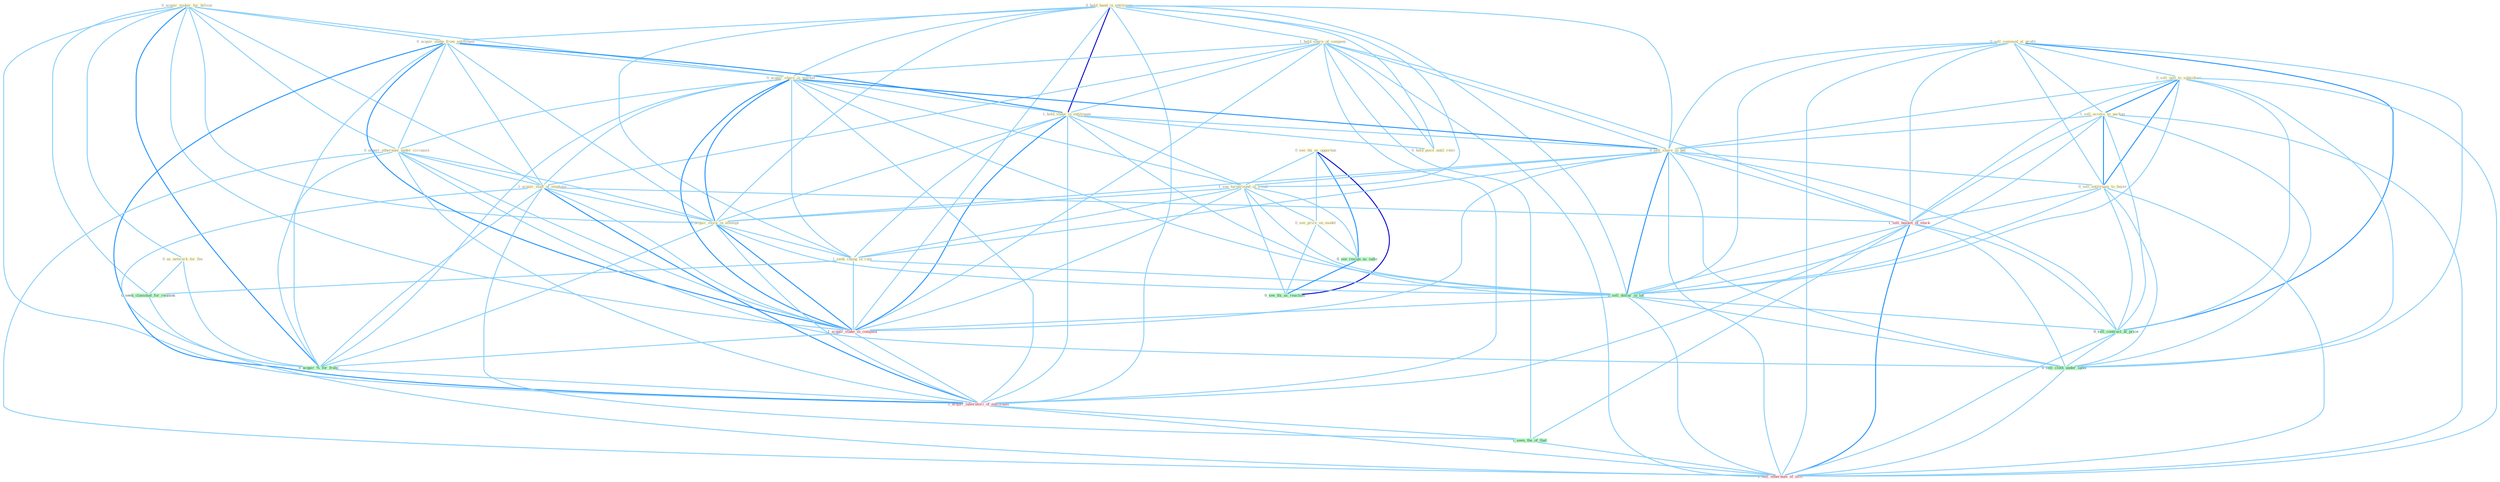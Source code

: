 Graph G{ 
    node
    [shape=polygon,style=filled,width=.5,height=.06,color="#BDFCC9",fixedsize=true,fontsize=4,
    fontcolor="#2f4f4f"];
    {node
    [color="#ffffe0", fontcolor="#8b7d6b"] "0_acquir_maker_for_billion " "0_sell_commod_at_profit " "0_hold_hand_in_entitynam " "0_acquir_stake_from_entitynam " "0_sell_unit_to_subsidiari " "0_see_thi_as_opportun " "1_hold_share_of_compani " "0_acquir_share_in_market " "1_hold_stake_in_entitynam " "1_sell_access_to_packag " "0_acquir_othernum_under_circumst " "0_sell_share_in_bet " "0_sell_entitynam_to_buyer " "1_acquir_staff_of_employe " "1_see_turnaround_in_trend " "0_see_price_on_model " "0_us_network_for_fee " "0_acquir_stock_in_attempt " "1_seek_chang_in_rule " "0_hold_posit_until_retir "}
{node [color="#fff0f5", fontcolor="#b22222"] "1_sell_basket_of_stock " "1_acquir_stake_in_compani " "1_acquir_laboratori_of_entitynam " "1_sell_othernum_of_offic "}
edge [color="#B0E2FF"];

	"0_acquir_maker_for_billion " -- "0_acquir_stake_from_entitynam " [w="1", color="#87cefa" ];
	"0_acquir_maker_for_billion " -- "0_acquir_share_in_market " [w="1", color="#87cefa" ];
	"0_acquir_maker_for_billion " -- "0_acquir_othernum_under_circumst " [w="1", color="#87cefa" ];
	"0_acquir_maker_for_billion " -- "1_acquir_staff_of_employe " [w="1", color="#87cefa" ];
	"0_acquir_maker_for_billion " -- "0_us_network_for_fee " [w="1", color="#87cefa" ];
	"0_acquir_maker_for_billion " -- "0_acquir_stock_in_attempt " [w="1", color="#87cefa" ];
	"0_acquir_maker_for_billion " -- "0_seek_classmat_for_reunion " [w="1", color="#87cefa" ];
	"0_acquir_maker_for_billion " -- "1_acquir_stake_in_compani " [w="1", color="#87cefa" ];
	"0_acquir_maker_for_billion " -- "0_acquir_%_for_franc " [w="2", color="#1e90ff" , len=0.8];
	"0_acquir_maker_for_billion " -- "1_acquir_laboratori_of_entitynam " [w="1", color="#87cefa" ];
	"0_sell_commod_at_profit " -- "0_sell_unit_to_subsidiari " [w="1", color="#87cefa" ];
	"0_sell_commod_at_profit " -- "1_sell_access_to_packag " [w="1", color="#87cefa" ];
	"0_sell_commod_at_profit " -- "0_sell_share_in_bet " [w="1", color="#87cefa" ];
	"0_sell_commod_at_profit " -- "0_sell_entitynam_to_buyer " [w="1", color="#87cefa" ];
	"0_sell_commod_at_profit " -- "1_sell_basket_of_stock " [w="1", color="#87cefa" ];
	"0_sell_commod_at_profit " -- "0_sell_dollar_in_lot " [w="1", color="#87cefa" ];
	"0_sell_commod_at_profit " -- "0_sell_contract_at_price " [w="2", color="#1e90ff" , len=0.8];
	"0_sell_commod_at_profit " -- "0_sell_cloth_under_label " [w="1", color="#87cefa" ];
	"0_sell_commod_at_profit " -- "1_sell_othernum_of_offic " [w="1", color="#87cefa" ];
	"0_hold_hand_in_entitynam " -- "0_acquir_stake_from_entitynam " [w="1", color="#87cefa" ];
	"0_hold_hand_in_entitynam " -- "1_hold_share_of_compani " [w="1", color="#87cefa" ];
	"0_hold_hand_in_entitynam " -- "0_acquir_share_in_market " [w="1", color="#87cefa" ];
	"0_hold_hand_in_entitynam " -- "1_hold_stake_in_entitynam " [w="3", color="#0000cd" , len=0.6];
	"0_hold_hand_in_entitynam " -- "0_sell_share_in_bet " [w="1", color="#87cefa" ];
	"0_hold_hand_in_entitynam " -- "1_see_turnaround_in_trend " [w="1", color="#87cefa" ];
	"0_hold_hand_in_entitynam " -- "0_acquir_stock_in_attempt " [w="1", color="#87cefa" ];
	"0_hold_hand_in_entitynam " -- "1_seek_chang_in_rule " [w="1", color="#87cefa" ];
	"0_hold_hand_in_entitynam " -- "0_hold_posit_until_retir " [w="1", color="#87cefa" ];
	"0_hold_hand_in_entitynam " -- "0_sell_dollar_in_lot " [w="1", color="#87cefa" ];
	"0_hold_hand_in_entitynam " -- "1_acquir_stake_in_compani " [w="1", color="#87cefa" ];
	"0_hold_hand_in_entitynam " -- "1_acquir_laboratori_of_entitynam " [w="1", color="#87cefa" ];
	"0_acquir_stake_from_entitynam " -- "0_acquir_share_in_market " [w="1", color="#87cefa" ];
	"0_acquir_stake_from_entitynam " -- "1_hold_stake_in_entitynam " [w="2", color="#1e90ff" , len=0.8];
	"0_acquir_stake_from_entitynam " -- "0_acquir_othernum_under_circumst " [w="1", color="#87cefa" ];
	"0_acquir_stake_from_entitynam " -- "1_acquir_staff_of_employe " [w="1", color="#87cefa" ];
	"0_acquir_stake_from_entitynam " -- "0_acquir_stock_in_attempt " [w="1", color="#87cefa" ];
	"0_acquir_stake_from_entitynam " -- "1_acquir_stake_in_compani " [w="2", color="#1e90ff" , len=0.8];
	"0_acquir_stake_from_entitynam " -- "0_acquir_%_for_franc " [w="1", color="#87cefa" ];
	"0_acquir_stake_from_entitynam " -- "1_acquir_laboratori_of_entitynam " [w="2", color="#1e90ff" , len=0.8];
	"0_sell_unit_to_subsidiari " -- "1_sell_access_to_packag " [w="2", color="#1e90ff" , len=0.8];
	"0_sell_unit_to_subsidiari " -- "0_sell_share_in_bet " [w="1", color="#87cefa" ];
	"0_sell_unit_to_subsidiari " -- "0_sell_entitynam_to_buyer " [w="2", color="#1e90ff" , len=0.8];
	"0_sell_unit_to_subsidiari " -- "1_sell_basket_of_stock " [w="1", color="#87cefa" ];
	"0_sell_unit_to_subsidiari " -- "0_sell_dollar_in_lot " [w="1", color="#87cefa" ];
	"0_sell_unit_to_subsidiari " -- "0_sell_contract_at_price " [w="1", color="#87cefa" ];
	"0_sell_unit_to_subsidiari " -- "0_sell_cloth_under_label " [w="1", color="#87cefa" ];
	"0_sell_unit_to_subsidiari " -- "1_sell_othernum_of_offic " [w="1", color="#87cefa" ];
	"0_see_thi_as_opportun " -- "1_see_turnaround_in_trend " [w="1", color="#87cefa" ];
	"0_see_thi_as_opportun " -- "0_see_price_on_model " [w="1", color="#87cefa" ];
	"0_see_thi_as_opportun " -- "0_see_resign_as_indic " [w="2", color="#1e90ff" , len=0.8];
	"0_see_thi_as_opportun " -- "0_see_thi_as_reaction " [w="3", color="#0000cd" , len=0.6];
	"1_hold_share_of_compani " -- "0_acquir_share_in_market " [w="1", color="#87cefa" ];
	"1_hold_share_of_compani " -- "1_hold_stake_in_entitynam " [w="1", color="#87cefa" ];
	"1_hold_share_of_compani " -- "0_sell_share_in_bet " [w="1", color="#87cefa" ];
	"1_hold_share_of_compani " -- "1_acquir_staff_of_employe " [w="1", color="#87cefa" ];
	"1_hold_share_of_compani " -- "0_hold_posit_until_retir " [w="1", color="#87cefa" ];
	"1_hold_share_of_compani " -- "1_sell_basket_of_stock " [w="1", color="#87cefa" ];
	"1_hold_share_of_compani " -- "1_acquir_stake_in_compani " [w="1", color="#87cefa" ];
	"1_hold_share_of_compani " -- "1_acquir_laboratori_of_entitynam " [w="1", color="#87cefa" ];
	"1_hold_share_of_compani " -- "1_seen_the_of_that " [w="1", color="#87cefa" ];
	"1_hold_share_of_compani " -- "1_sell_othernum_of_offic " [w="1", color="#87cefa" ];
	"0_acquir_share_in_market " -- "1_hold_stake_in_entitynam " [w="1", color="#87cefa" ];
	"0_acquir_share_in_market " -- "0_acquir_othernum_under_circumst " [w="1", color="#87cefa" ];
	"0_acquir_share_in_market " -- "0_sell_share_in_bet " [w="2", color="#1e90ff" , len=0.8];
	"0_acquir_share_in_market " -- "1_acquir_staff_of_employe " [w="1", color="#87cefa" ];
	"0_acquir_share_in_market " -- "1_see_turnaround_in_trend " [w="1", color="#87cefa" ];
	"0_acquir_share_in_market " -- "0_acquir_stock_in_attempt " [w="2", color="#1e90ff" , len=0.8];
	"0_acquir_share_in_market " -- "1_seek_chang_in_rule " [w="1", color="#87cefa" ];
	"0_acquir_share_in_market " -- "0_sell_dollar_in_lot " [w="1", color="#87cefa" ];
	"0_acquir_share_in_market " -- "1_acquir_stake_in_compani " [w="2", color="#1e90ff" , len=0.8];
	"0_acquir_share_in_market " -- "0_acquir_%_for_franc " [w="1", color="#87cefa" ];
	"0_acquir_share_in_market " -- "1_acquir_laboratori_of_entitynam " [w="1", color="#87cefa" ];
	"1_hold_stake_in_entitynam " -- "0_sell_share_in_bet " [w="1", color="#87cefa" ];
	"1_hold_stake_in_entitynam " -- "1_see_turnaround_in_trend " [w="1", color="#87cefa" ];
	"1_hold_stake_in_entitynam " -- "0_acquir_stock_in_attempt " [w="1", color="#87cefa" ];
	"1_hold_stake_in_entitynam " -- "1_seek_chang_in_rule " [w="1", color="#87cefa" ];
	"1_hold_stake_in_entitynam " -- "0_hold_posit_until_retir " [w="1", color="#87cefa" ];
	"1_hold_stake_in_entitynam " -- "0_sell_dollar_in_lot " [w="1", color="#87cefa" ];
	"1_hold_stake_in_entitynam " -- "1_acquir_stake_in_compani " [w="2", color="#1e90ff" , len=0.8];
	"1_hold_stake_in_entitynam " -- "1_acquir_laboratori_of_entitynam " [w="1", color="#87cefa" ];
	"1_sell_access_to_packag " -- "0_sell_share_in_bet " [w="1", color="#87cefa" ];
	"1_sell_access_to_packag " -- "0_sell_entitynam_to_buyer " [w="2", color="#1e90ff" , len=0.8];
	"1_sell_access_to_packag " -- "1_sell_basket_of_stock " [w="1", color="#87cefa" ];
	"1_sell_access_to_packag " -- "0_sell_dollar_in_lot " [w="1", color="#87cefa" ];
	"1_sell_access_to_packag " -- "0_sell_contract_at_price " [w="1", color="#87cefa" ];
	"1_sell_access_to_packag " -- "0_sell_cloth_under_label " [w="1", color="#87cefa" ];
	"1_sell_access_to_packag " -- "1_sell_othernum_of_offic " [w="1", color="#87cefa" ];
	"0_acquir_othernum_under_circumst " -- "1_acquir_staff_of_employe " [w="1", color="#87cefa" ];
	"0_acquir_othernum_under_circumst " -- "0_acquir_stock_in_attempt " [w="1", color="#87cefa" ];
	"0_acquir_othernum_under_circumst " -- "1_acquir_stake_in_compani " [w="1", color="#87cefa" ];
	"0_acquir_othernum_under_circumst " -- "0_acquir_%_for_franc " [w="1", color="#87cefa" ];
	"0_acquir_othernum_under_circumst " -- "1_acquir_laboratori_of_entitynam " [w="1", color="#87cefa" ];
	"0_acquir_othernum_under_circumst " -- "0_sell_cloth_under_label " [w="1", color="#87cefa" ];
	"0_acquir_othernum_under_circumst " -- "1_sell_othernum_of_offic " [w="1", color="#87cefa" ];
	"0_sell_share_in_bet " -- "0_sell_entitynam_to_buyer " [w="1", color="#87cefa" ];
	"0_sell_share_in_bet " -- "1_see_turnaround_in_trend " [w="1", color="#87cefa" ];
	"0_sell_share_in_bet " -- "0_acquir_stock_in_attempt " [w="1", color="#87cefa" ];
	"0_sell_share_in_bet " -- "1_seek_chang_in_rule " [w="1", color="#87cefa" ];
	"0_sell_share_in_bet " -- "1_sell_basket_of_stock " [w="1", color="#87cefa" ];
	"0_sell_share_in_bet " -- "0_sell_dollar_in_lot " [w="2", color="#1e90ff" , len=0.8];
	"0_sell_share_in_bet " -- "1_acquir_stake_in_compani " [w="1", color="#87cefa" ];
	"0_sell_share_in_bet " -- "0_sell_contract_at_price " [w="1", color="#87cefa" ];
	"0_sell_share_in_bet " -- "0_sell_cloth_under_label " [w="1", color="#87cefa" ];
	"0_sell_share_in_bet " -- "1_sell_othernum_of_offic " [w="1", color="#87cefa" ];
	"0_sell_entitynam_to_buyer " -- "1_sell_basket_of_stock " [w="1", color="#87cefa" ];
	"0_sell_entitynam_to_buyer " -- "0_sell_dollar_in_lot " [w="1", color="#87cefa" ];
	"0_sell_entitynam_to_buyer " -- "0_sell_contract_at_price " [w="1", color="#87cefa" ];
	"0_sell_entitynam_to_buyer " -- "0_sell_cloth_under_label " [w="1", color="#87cefa" ];
	"0_sell_entitynam_to_buyer " -- "1_sell_othernum_of_offic " [w="1", color="#87cefa" ];
	"1_acquir_staff_of_employe " -- "0_acquir_stock_in_attempt " [w="1", color="#87cefa" ];
	"1_acquir_staff_of_employe " -- "1_sell_basket_of_stock " [w="1", color="#87cefa" ];
	"1_acquir_staff_of_employe " -- "1_acquir_stake_in_compani " [w="1", color="#87cefa" ];
	"1_acquir_staff_of_employe " -- "0_acquir_%_for_franc " [w="1", color="#87cefa" ];
	"1_acquir_staff_of_employe " -- "1_acquir_laboratori_of_entitynam " [w="2", color="#1e90ff" , len=0.8];
	"1_acquir_staff_of_employe " -- "1_seen_the_of_that " [w="1", color="#87cefa" ];
	"1_acquir_staff_of_employe " -- "1_sell_othernum_of_offic " [w="1", color="#87cefa" ];
	"1_see_turnaround_in_trend " -- "0_see_price_on_model " [w="1", color="#87cefa" ];
	"1_see_turnaround_in_trend " -- "0_acquir_stock_in_attempt " [w="1", color="#87cefa" ];
	"1_see_turnaround_in_trend " -- "1_seek_chang_in_rule " [w="1", color="#87cefa" ];
	"1_see_turnaround_in_trend " -- "0_sell_dollar_in_lot " [w="1", color="#87cefa" ];
	"1_see_turnaround_in_trend " -- "0_see_resign_as_indic " [w="1", color="#87cefa" ];
	"1_see_turnaround_in_trend " -- "1_acquir_stake_in_compani " [w="1", color="#87cefa" ];
	"1_see_turnaround_in_trend " -- "0_see_thi_as_reaction " [w="1", color="#87cefa" ];
	"0_see_price_on_model " -- "0_see_resign_as_indic " [w="1", color="#87cefa" ];
	"0_see_price_on_model " -- "0_see_thi_as_reaction " [w="1", color="#87cefa" ];
	"0_us_network_for_fee " -- "0_seek_classmat_for_reunion " [w="1", color="#87cefa" ];
	"0_us_network_for_fee " -- "0_acquir_%_for_franc " [w="1", color="#87cefa" ];
	"0_acquir_stock_in_attempt " -- "1_seek_chang_in_rule " [w="1", color="#87cefa" ];
	"0_acquir_stock_in_attempt " -- "0_sell_dollar_in_lot " [w="1", color="#87cefa" ];
	"0_acquir_stock_in_attempt " -- "1_acquir_stake_in_compani " [w="2", color="#1e90ff" , len=0.8];
	"0_acquir_stock_in_attempt " -- "0_acquir_%_for_franc " [w="1", color="#87cefa" ];
	"0_acquir_stock_in_attempt " -- "1_acquir_laboratori_of_entitynam " [w="1", color="#87cefa" ];
	"1_seek_chang_in_rule " -- "0_seek_classmat_for_reunion " [w="1", color="#87cefa" ];
	"1_seek_chang_in_rule " -- "0_sell_dollar_in_lot " [w="1", color="#87cefa" ];
	"1_seek_chang_in_rule " -- "1_acquir_stake_in_compani " [w="1", color="#87cefa" ];
	"0_seek_classmat_for_reunion " -- "0_acquir_%_for_franc " [w="1", color="#87cefa" ];
	"1_sell_basket_of_stock " -- "0_sell_dollar_in_lot " [w="1", color="#87cefa" ];
	"1_sell_basket_of_stock " -- "0_sell_contract_at_price " [w="1", color="#87cefa" ];
	"1_sell_basket_of_stock " -- "1_acquir_laboratori_of_entitynam " [w="1", color="#87cefa" ];
	"1_sell_basket_of_stock " -- "0_sell_cloth_under_label " [w="1", color="#87cefa" ];
	"1_sell_basket_of_stock " -- "1_seen_the_of_that " [w="1", color="#87cefa" ];
	"1_sell_basket_of_stock " -- "1_sell_othernum_of_offic " [w="2", color="#1e90ff" , len=0.8];
	"0_sell_dollar_in_lot " -- "1_acquir_stake_in_compani " [w="1", color="#87cefa" ];
	"0_sell_dollar_in_lot " -- "0_sell_contract_at_price " [w="1", color="#87cefa" ];
	"0_sell_dollar_in_lot " -- "0_sell_cloth_under_label " [w="1", color="#87cefa" ];
	"0_sell_dollar_in_lot " -- "1_sell_othernum_of_offic " [w="1", color="#87cefa" ];
	"0_see_resign_as_indic " -- "0_see_thi_as_reaction " [w="2", color="#1e90ff" , len=0.8];
	"1_acquir_stake_in_compani " -- "0_acquir_%_for_franc " [w="1", color="#87cefa" ];
	"1_acquir_stake_in_compani " -- "1_acquir_laboratori_of_entitynam " [w="1", color="#87cefa" ];
	"0_acquir_%_for_franc " -- "1_acquir_laboratori_of_entitynam " [w="1", color="#87cefa" ];
	"0_sell_contract_at_price " -- "0_sell_cloth_under_label " [w="1", color="#87cefa" ];
	"0_sell_contract_at_price " -- "1_sell_othernum_of_offic " [w="1", color="#87cefa" ];
	"1_acquir_laboratori_of_entitynam " -- "1_seen_the_of_that " [w="1", color="#87cefa" ];
	"1_acquir_laboratori_of_entitynam " -- "1_sell_othernum_of_offic " [w="1", color="#87cefa" ];
	"0_sell_cloth_under_label " -- "1_sell_othernum_of_offic " [w="1", color="#87cefa" ];
	"1_seen_the_of_that " -- "1_sell_othernum_of_offic " [w="1", color="#87cefa" ];
}